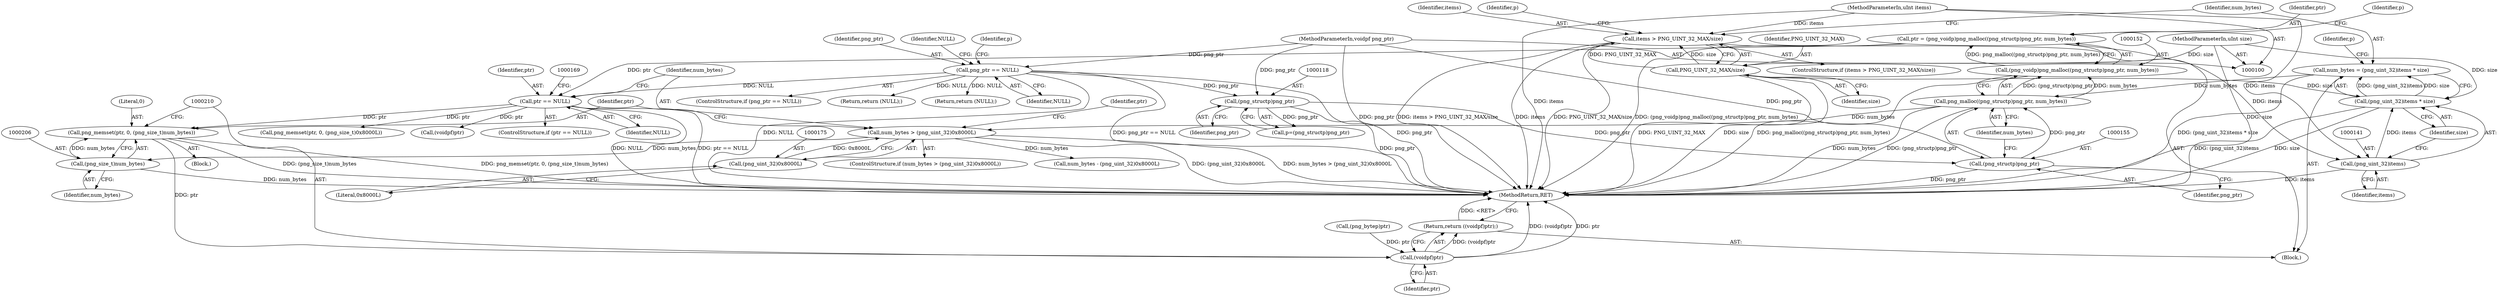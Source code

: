 digraph "0_Chrome_7f3d85b096f66870a15b37c2f40b219b2e292693_2@API" {
"1000202" [label="(Call,png_memset(ptr, 0, (png_size_t)num_bytes))"];
"1000164" [label="(Call,ptr == NULL)"];
"1000149" [label="(Call,ptr = (png_voidp)png_malloc((png_structp)png_ptr, num_bytes))"];
"1000151" [label="(Call,(png_voidp)png_malloc((png_structp)png_ptr, num_bytes))"];
"1000153" [label="(Call,png_malloc((png_structp)png_ptr, num_bytes))"];
"1000154" [label="(Call,(png_structp)png_ptr)"];
"1000117" [label="(Call,(png_structp)png_ptr)"];
"1000110" [label="(Call,png_ptr == NULL)"];
"1000101" [label="(MethodParameterIn,voidpf png_ptr)"];
"1000137" [label="(Call,num_bytes = (png_uint_32)items * size)"];
"1000139" [label="(Call,(png_uint_32)items * size)"];
"1000140" [label="(Call,(png_uint_32)items)"];
"1000126" [label="(Call,items > PNG_UINT_32_MAX/size)"];
"1000102" [label="(MethodParameterIn,uInt items)"];
"1000128" [label="(Call,PNG_UINT_32_MAX/size)"];
"1000103" [label="(MethodParameterIn,uInt size)"];
"1000205" [label="(Call,(png_size_t)num_bytes)"];
"1000172" [label="(Call,num_bytes > (png_uint_32)0x8000L)"];
"1000174" [label="(Call,(png_uint_32)0x8000L)"];
"1000209" [label="(Call,(voidpf)ptr)"];
"1000208" [label="(Return,return ((voidpf)ptr);)"];
"1000116" [label="(Identifier,p)"];
"1000130" [label="(Identifier,size)"];
"1000109" [label="(ControlStructure,if (png_ptr == NULL))"];
"1000142" [label="(Identifier,items)"];
"1000111" [label="(Identifier,png_ptr)"];
"1000171" [label="(ControlStructure,if (num_bytes > (png_uint_32)0x8000L))"];
"1000117" [label="(Call,(png_structp)png_ptr)"];
"1000125" [label="(ControlStructure,if (items > PNG_UINT_32_MAX/size))"];
"1000138" [label="(Identifier,num_bytes)"];
"1000102" [label="(MethodParameterIn,uInt items)"];
"1000204" [label="(Literal,0)"];
"1000101" [label="(MethodParameterIn,voidpf png_ptr)"];
"1000179" [label="(Identifier,ptr)"];
"1000163" [label="(ControlStructure,if (ptr == NULL))"];
"1000151" [label="(Call,(png_voidp)png_malloc((png_structp)png_ptr, num_bytes))"];
"1000157" [label="(Identifier,num_bytes)"];
"1000114" [label="(Identifier,NULL)"];
"1000110" [label="(Call,png_ptr == NULL)"];
"1000115" [label="(Call,p=(png_structp)png_ptr)"];
"1000166" [label="(Identifier,NULL)"];
"1000127" [label="(Identifier,items)"];
"1000212" [label="(MethodReturn,RET)"];
"1000205" [label="(Call,(png_size_t)num_bytes)"];
"1000119" [label="(Identifier,png_ptr)"];
"1000174" [label="(Call,(png_uint_32)0x8000L)"];
"1000133" [label="(Identifier,p)"];
"1000178" [label="(Call,png_memset(ptr, 0, (png_size_t)0x8000L))"];
"1000113" [label="(Return,return (NULL);)"];
"1000135" [label="(Return,return (NULL);)"];
"1000207" [label="(Identifier,num_bytes)"];
"1000173" [label="(Identifier,num_bytes)"];
"1000129" [label="(Identifier,PNG_UINT_32_MAX)"];
"1000186" [label="(Call,(png_bytep)ptr)"];
"1000208" [label="(Return,return ((voidpf)ptr);)"];
"1000137" [label="(Call,num_bytes = (png_uint_32)items * size)"];
"1000168" [label="(Call,(voidpf)ptr)"];
"1000156" [label="(Identifier,png_ptr)"];
"1000150" [label="(Identifier,ptr)"];
"1000176" [label="(Literal,0x8000L)"];
"1000211" [label="(Identifier,ptr)"];
"1000112" [label="(Identifier,NULL)"];
"1000128" [label="(Call,PNG_UINT_32_MAX/size)"];
"1000165" [label="(Identifier,ptr)"];
"1000149" [label="(Call,ptr = (png_voidp)png_malloc((png_structp)png_ptr, num_bytes))"];
"1000172" [label="(Call,num_bytes > (png_uint_32)0x8000L)"];
"1000195" [label="(Call,num_bytes - (png_uint_32)0x8000L)"];
"1000201" [label="(Block,)"];
"1000203" [label="(Identifier,ptr)"];
"1000209" [label="(Call,(voidpf)ptr)"];
"1000202" [label="(Call,png_memset(ptr, 0, (png_size_t)num_bytes))"];
"1000164" [label="(Call,ptr == NULL)"];
"1000160" [label="(Identifier,p)"];
"1000154" [label="(Call,(png_structp)png_ptr)"];
"1000139" [label="(Call,(png_uint_32)items * size)"];
"1000143" [label="(Identifier,size)"];
"1000103" [label="(MethodParameterIn,uInt size)"];
"1000146" [label="(Identifier,p)"];
"1000104" [label="(Block,)"];
"1000126" [label="(Call,items > PNG_UINT_32_MAX/size)"];
"1000153" [label="(Call,png_malloc((png_structp)png_ptr, num_bytes))"];
"1000140" [label="(Call,(png_uint_32)items)"];
"1000202" -> "1000201"  [label="AST: "];
"1000202" -> "1000205"  [label="CFG: "];
"1000203" -> "1000202"  [label="AST: "];
"1000204" -> "1000202"  [label="AST: "];
"1000205" -> "1000202"  [label="AST: "];
"1000210" -> "1000202"  [label="CFG: "];
"1000202" -> "1000212"  [label="DDG: png_memset(ptr, 0, (png_size_t)num_bytes)"];
"1000202" -> "1000212"  [label="DDG: (png_size_t)num_bytes"];
"1000164" -> "1000202"  [label="DDG: ptr"];
"1000205" -> "1000202"  [label="DDG: num_bytes"];
"1000202" -> "1000209"  [label="DDG: ptr"];
"1000164" -> "1000163"  [label="AST: "];
"1000164" -> "1000166"  [label="CFG: "];
"1000165" -> "1000164"  [label="AST: "];
"1000166" -> "1000164"  [label="AST: "];
"1000169" -> "1000164"  [label="CFG: "];
"1000173" -> "1000164"  [label="CFG: "];
"1000164" -> "1000212"  [label="DDG: ptr == NULL"];
"1000164" -> "1000212"  [label="DDG: NULL"];
"1000149" -> "1000164"  [label="DDG: ptr"];
"1000110" -> "1000164"  [label="DDG: NULL"];
"1000164" -> "1000168"  [label="DDG: ptr"];
"1000164" -> "1000178"  [label="DDG: ptr"];
"1000149" -> "1000104"  [label="AST: "];
"1000149" -> "1000151"  [label="CFG: "];
"1000150" -> "1000149"  [label="AST: "];
"1000151" -> "1000149"  [label="AST: "];
"1000160" -> "1000149"  [label="CFG: "];
"1000149" -> "1000212"  [label="DDG: (png_voidp)png_malloc((png_structp)png_ptr, num_bytes)"];
"1000151" -> "1000149"  [label="DDG: png_malloc((png_structp)png_ptr, num_bytes)"];
"1000151" -> "1000153"  [label="CFG: "];
"1000152" -> "1000151"  [label="AST: "];
"1000153" -> "1000151"  [label="AST: "];
"1000151" -> "1000212"  [label="DDG: png_malloc((png_structp)png_ptr, num_bytes)"];
"1000153" -> "1000151"  [label="DDG: (png_structp)png_ptr"];
"1000153" -> "1000151"  [label="DDG: num_bytes"];
"1000153" -> "1000157"  [label="CFG: "];
"1000154" -> "1000153"  [label="AST: "];
"1000157" -> "1000153"  [label="AST: "];
"1000153" -> "1000212"  [label="DDG: num_bytes"];
"1000153" -> "1000212"  [label="DDG: (png_structp)png_ptr"];
"1000154" -> "1000153"  [label="DDG: png_ptr"];
"1000137" -> "1000153"  [label="DDG: num_bytes"];
"1000153" -> "1000172"  [label="DDG: num_bytes"];
"1000154" -> "1000156"  [label="CFG: "];
"1000155" -> "1000154"  [label="AST: "];
"1000156" -> "1000154"  [label="AST: "];
"1000157" -> "1000154"  [label="CFG: "];
"1000154" -> "1000212"  [label="DDG: png_ptr"];
"1000117" -> "1000154"  [label="DDG: png_ptr"];
"1000101" -> "1000154"  [label="DDG: png_ptr"];
"1000117" -> "1000115"  [label="AST: "];
"1000117" -> "1000119"  [label="CFG: "];
"1000118" -> "1000117"  [label="AST: "];
"1000119" -> "1000117"  [label="AST: "];
"1000115" -> "1000117"  [label="CFG: "];
"1000117" -> "1000212"  [label="DDG: png_ptr"];
"1000117" -> "1000115"  [label="DDG: png_ptr"];
"1000110" -> "1000117"  [label="DDG: png_ptr"];
"1000101" -> "1000117"  [label="DDG: png_ptr"];
"1000110" -> "1000109"  [label="AST: "];
"1000110" -> "1000112"  [label="CFG: "];
"1000111" -> "1000110"  [label="AST: "];
"1000112" -> "1000110"  [label="AST: "];
"1000114" -> "1000110"  [label="CFG: "];
"1000116" -> "1000110"  [label="CFG: "];
"1000110" -> "1000212"  [label="DDG: NULL"];
"1000110" -> "1000212"  [label="DDG: png_ptr == NULL"];
"1000110" -> "1000212"  [label="DDG: png_ptr"];
"1000101" -> "1000110"  [label="DDG: png_ptr"];
"1000110" -> "1000113"  [label="DDG: NULL"];
"1000110" -> "1000135"  [label="DDG: NULL"];
"1000101" -> "1000100"  [label="AST: "];
"1000101" -> "1000212"  [label="DDG: png_ptr"];
"1000137" -> "1000104"  [label="AST: "];
"1000137" -> "1000139"  [label="CFG: "];
"1000138" -> "1000137"  [label="AST: "];
"1000139" -> "1000137"  [label="AST: "];
"1000146" -> "1000137"  [label="CFG: "];
"1000137" -> "1000212"  [label="DDG: (png_uint_32)items * size"];
"1000139" -> "1000137"  [label="DDG: (png_uint_32)items"];
"1000139" -> "1000137"  [label="DDG: size"];
"1000139" -> "1000143"  [label="CFG: "];
"1000140" -> "1000139"  [label="AST: "];
"1000143" -> "1000139"  [label="AST: "];
"1000139" -> "1000212"  [label="DDG: (png_uint_32)items"];
"1000139" -> "1000212"  [label="DDG: size"];
"1000140" -> "1000139"  [label="DDG: items"];
"1000128" -> "1000139"  [label="DDG: size"];
"1000103" -> "1000139"  [label="DDG: size"];
"1000140" -> "1000142"  [label="CFG: "];
"1000141" -> "1000140"  [label="AST: "];
"1000142" -> "1000140"  [label="AST: "];
"1000143" -> "1000140"  [label="CFG: "];
"1000140" -> "1000212"  [label="DDG: items"];
"1000126" -> "1000140"  [label="DDG: items"];
"1000102" -> "1000140"  [label="DDG: items"];
"1000126" -> "1000125"  [label="AST: "];
"1000126" -> "1000128"  [label="CFG: "];
"1000127" -> "1000126"  [label="AST: "];
"1000128" -> "1000126"  [label="AST: "];
"1000133" -> "1000126"  [label="CFG: "];
"1000138" -> "1000126"  [label="CFG: "];
"1000126" -> "1000212"  [label="DDG: items > PNG_UINT_32_MAX/size"];
"1000126" -> "1000212"  [label="DDG: items"];
"1000126" -> "1000212"  [label="DDG: PNG_UINT_32_MAX/size"];
"1000102" -> "1000126"  [label="DDG: items"];
"1000128" -> "1000126"  [label="DDG: PNG_UINT_32_MAX"];
"1000128" -> "1000126"  [label="DDG: size"];
"1000102" -> "1000100"  [label="AST: "];
"1000102" -> "1000212"  [label="DDG: items"];
"1000128" -> "1000130"  [label="CFG: "];
"1000129" -> "1000128"  [label="AST: "];
"1000130" -> "1000128"  [label="AST: "];
"1000128" -> "1000212"  [label="DDG: size"];
"1000128" -> "1000212"  [label="DDG: PNG_UINT_32_MAX"];
"1000103" -> "1000128"  [label="DDG: size"];
"1000103" -> "1000100"  [label="AST: "];
"1000103" -> "1000212"  [label="DDG: size"];
"1000205" -> "1000207"  [label="CFG: "];
"1000206" -> "1000205"  [label="AST: "];
"1000207" -> "1000205"  [label="AST: "];
"1000205" -> "1000212"  [label="DDG: num_bytes"];
"1000172" -> "1000205"  [label="DDG: num_bytes"];
"1000172" -> "1000171"  [label="AST: "];
"1000172" -> "1000174"  [label="CFG: "];
"1000173" -> "1000172"  [label="AST: "];
"1000174" -> "1000172"  [label="AST: "];
"1000179" -> "1000172"  [label="CFG: "];
"1000203" -> "1000172"  [label="CFG: "];
"1000172" -> "1000212"  [label="DDG: num_bytes > (png_uint_32)0x8000L"];
"1000172" -> "1000212"  [label="DDG: (png_uint_32)0x8000L"];
"1000174" -> "1000172"  [label="DDG: 0x8000L"];
"1000172" -> "1000195"  [label="DDG: num_bytes"];
"1000174" -> "1000176"  [label="CFG: "];
"1000175" -> "1000174"  [label="AST: "];
"1000176" -> "1000174"  [label="AST: "];
"1000209" -> "1000208"  [label="AST: "];
"1000209" -> "1000211"  [label="CFG: "];
"1000210" -> "1000209"  [label="AST: "];
"1000211" -> "1000209"  [label="AST: "];
"1000208" -> "1000209"  [label="CFG: "];
"1000209" -> "1000212"  [label="DDG: (voidpf)ptr"];
"1000209" -> "1000212"  [label="DDG: ptr"];
"1000209" -> "1000208"  [label="DDG: (voidpf)ptr"];
"1000186" -> "1000209"  [label="DDG: ptr"];
"1000208" -> "1000104"  [label="AST: "];
"1000212" -> "1000208"  [label="CFG: "];
"1000208" -> "1000212"  [label="DDG: <RET>"];
}

